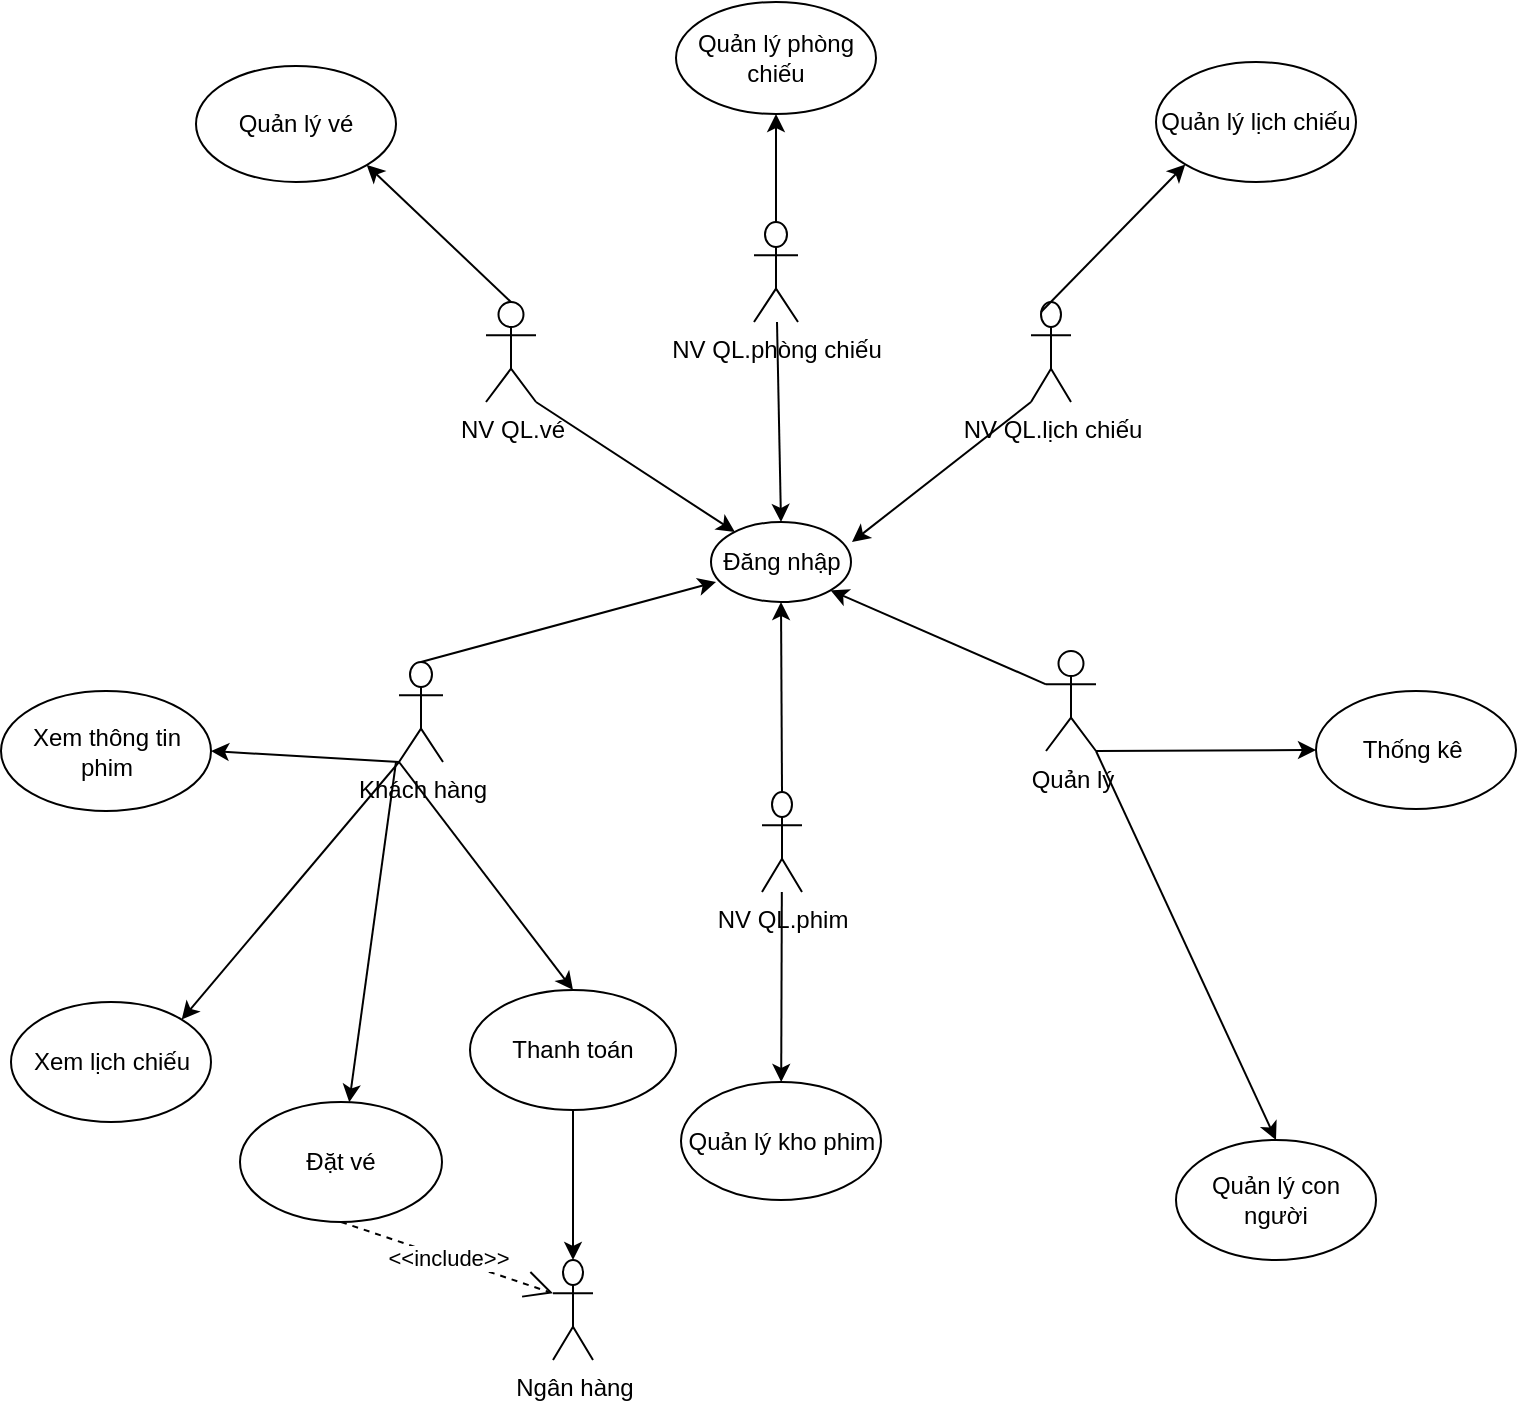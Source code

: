 <mxfile version="10.6.0" type="device"><diagram id="4j71kcNBQPuQ7bU35u-V" name="Page-1"><mxGraphModel dx="792" dy="450" grid="1" gridSize="10" guides="1" tooltips="1" connect="1" arrows="1" fold="1" page="1" pageScale="1" pageWidth="827" pageHeight="1169" math="0" shadow="0"><root><mxCell id="0"/><mxCell id="1" parent="0"/><mxCell id="J8LQusGur8QWoGwCyjbD-1" value="Đăng nhập" style="ellipse;whiteSpace=wrap;html=1;" parent="1" vertex="1"><mxGeometry x="367.5" y="320" width="70" height="40" as="geometry"/></mxCell><mxCell id="J8LQusGur8QWoGwCyjbD-2" value="NV QL.vé" style="shape=umlActor;verticalLabelPosition=bottom;labelBackgroundColor=#ffffff;verticalAlign=top;html=1;outlineConnect=0;" parent="1" vertex="1"><mxGeometry x="255" y="210" width="25" height="50" as="geometry"/></mxCell><mxCell id="J8LQusGur8QWoGwCyjbD-3" value="NV QL.phòng chiếu" style="shape=umlActor;verticalLabelPosition=bottom;labelBackgroundColor=#ffffff;verticalAlign=top;html=1;outlineConnect=0;" parent="1" vertex="1"><mxGeometry x="389" y="170" width="22" height="50" as="geometry"/></mxCell><mxCell id="J8LQusGur8QWoGwCyjbD-5" value="NV QL.lịch chiếu" style="shape=umlActor;verticalLabelPosition=bottom;labelBackgroundColor=#ffffff;verticalAlign=top;html=1;outlineConnect=0;" parent="1" vertex="1"><mxGeometry x="527.5" y="210" width="20" height="50" as="geometry"/></mxCell><mxCell id="J8LQusGur8QWoGwCyjbD-6" value="NV QL.phim" style="shape=umlActor;verticalLabelPosition=bottom;labelBackgroundColor=#ffffff;verticalAlign=top;html=1;outlineConnect=0;" parent="1" vertex="1"><mxGeometry x="393" y="455" width="20" height="50" as="geometry"/></mxCell><mxCell id="J8LQusGur8QWoGwCyjbD-7" value="Quản lý" style="shape=umlActor;verticalLabelPosition=bottom;labelBackgroundColor=#ffffff;verticalAlign=top;html=1;outlineConnect=0;" parent="1" vertex="1"><mxGeometry x="535" y="384.5" width="25" height="50" as="geometry"/></mxCell><mxCell id="J8LQusGur8QWoGwCyjbD-8" value="Khách hàng" style="shape=umlActor;verticalLabelPosition=bottom;labelBackgroundColor=#ffffff;verticalAlign=top;html=1;outlineConnect=0;" parent="1" vertex="1"><mxGeometry x="211.5" y="390" width="22" height="50" as="geometry"/></mxCell><mxCell id="J8LQusGur8QWoGwCyjbD-10" value="" style="endArrow=classic;html=1;exitX=1;exitY=1;exitDx=0;exitDy=0;exitPerimeter=0;" parent="1" source="J8LQusGur8QWoGwCyjbD-2" target="J8LQusGur8QWoGwCyjbD-1" edge="1"><mxGeometry width="50" height="50" relative="1" as="geometry"><mxPoint x="220" y="530" as="sourcePoint"/><mxPoint x="270" y="480" as="targetPoint"/></mxGeometry></mxCell><mxCell id="J8LQusGur8QWoGwCyjbD-12" value="" style="endArrow=classic;html=1;entryX=0.5;entryY=0;entryDx=0;entryDy=0;" parent="1" source="J8LQusGur8QWoGwCyjbD-3" target="J8LQusGur8QWoGwCyjbD-1" edge="1"><mxGeometry width="50" height="50" relative="1" as="geometry"><mxPoint x="220" y="530" as="sourcePoint"/><mxPoint x="270" y="480" as="targetPoint"/></mxGeometry></mxCell><mxCell id="J8LQusGur8QWoGwCyjbD-13" value="" style="endArrow=classic;html=1;exitX=0;exitY=1;exitDx=0;exitDy=0;exitPerimeter=0;entryX=1.007;entryY=0.25;entryDx=0;entryDy=0;entryPerimeter=0;" parent="1" source="J8LQusGur8QWoGwCyjbD-5" target="J8LQusGur8QWoGwCyjbD-1" edge="1"><mxGeometry width="50" height="50" relative="1" as="geometry"><mxPoint x="220" y="530" as="sourcePoint"/><mxPoint x="270" y="480" as="targetPoint"/></mxGeometry></mxCell><mxCell id="J8LQusGur8QWoGwCyjbD-14" value="" style="endArrow=classic;html=1;exitX=0.5;exitY=0;exitDx=0;exitDy=0;exitPerimeter=0;entryX=0.5;entryY=1;entryDx=0;entryDy=0;" parent="1" source="J8LQusGur8QWoGwCyjbD-6" target="J8LQusGur8QWoGwCyjbD-1" edge="1"><mxGeometry width="50" height="50" relative="1" as="geometry"><mxPoint x="220" y="530" as="sourcePoint"/><mxPoint x="270" y="480" as="targetPoint"/></mxGeometry></mxCell><mxCell id="J8LQusGur8QWoGwCyjbD-15" value="" style="endArrow=classic;html=1;exitX=0.5;exitY=0;exitDx=0;exitDy=0;exitPerimeter=0;entryX=0.036;entryY=0.75;entryDx=0;entryDy=0;entryPerimeter=0;" parent="1" source="J8LQusGur8QWoGwCyjbD-8" target="J8LQusGur8QWoGwCyjbD-1" edge="1"><mxGeometry width="50" height="50" relative="1" as="geometry"><mxPoint x="220" y="530" as="sourcePoint"/><mxPoint x="270" y="480" as="targetPoint"/></mxGeometry></mxCell><mxCell id="J8LQusGur8QWoGwCyjbD-16" value="" style="endArrow=classic;html=1;exitX=0;exitY=0.333;exitDx=0;exitDy=0;exitPerimeter=0;entryX=1;entryY=1;entryDx=0;entryDy=0;" parent="1" source="J8LQusGur8QWoGwCyjbD-7" target="J8LQusGur8QWoGwCyjbD-1" edge="1"><mxGeometry width="50" height="50" relative="1" as="geometry"><mxPoint x="220" y="530" as="sourcePoint"/><mxPoint x="270" y="480" as="targetPoint"/></mxGeometry></mxCell><mxCell id="J8LQusGur8QWoGwCyjbD-17" value="Quản lý vé" style="ellipse;whiteSpace=wrap;html=1;" parent="1" vertex="1"><mxGeometry x="110" y="92" width="100" height="58" as="geometry"/></mxCell><mxCell id="J8LQusGur8QWoGwCyjbD-18" value="Quản lý phòng chiếu" style="ellipse;whiteSpace=wrap;html=1;" parent="1" vertex="1"><mxGeometry x="350" y="60" width="100" height="56" as="geometry"/></mxCell><mxCell id="J8LQusGur8QWoGwCyjbD-19" value="Quản lý lịch chiếu" style="ellipse;whiteSpace=wrap;html=1;" parent="1" vertex="1"><mxGeometry x="590" y="90" width="100" height="60" as="geometry"/></mxCell><mxCell id="J8LQusGur8QWoGwCyjbD-20" value="Quản lý kho phim" style="ellipse;whiteSpace=wrap;html=1;" parent="1" vertex="1"><mxGeometry x="352.5" y="600" width="100" height="59" as="geometry"/></mxCell><mxCell id="J8LQusGur8QWoGwCyjbD-21" value="Xem thông tin phim" style="ellipse;whiteSpace=wrap;html=1;" parent="1" vertex="1"><mxGeometry x="12.5" y="404.5" width="105" height="60" as="geometry"/></mxCell><mxCell id="J8LQusGur8QWoGwCyjbD-22" value="Xem lịch chiếu" style="ellipse;whiteSpace=wrap;html=1;" parent="1" vertex="1"><mxGeometry x="17.5" y="560" width="100" height="60" as="geometry"/></mxCell><mxCell id="J8LQusGur8QWoGwCyjbD-23" value="Đặt vé" style="ellipse;whiteSpace=wrap;html=1;" parent="1" vertex="1"><mxGeometry x="132" y="610" width="101" height="60" as="geometry"/></mxCell><mxCell id="J8LQusGur8QWoGwCyjbD-26" value="Thống kê&amp;nbsp;" style="ellipse;whiteSpace=wrap;html=1;" parent="1" vertex="1"><mxGeometry x="670" y="404.5" width="100" height="59" as="geometry"/></mxCell><mxCell id="J8LQusGur8QWoGwCyjbD-27" value="" style="endArrow=classic;html=1;exitX=0.5;exitY=0;exitDx=0;exitDy=0;exitPerimeter=0;entryX=1;entryY=1;entryDx=0;entryDy=0;" parent="1" source="J8LQusGur8QWoGwCyjbD-2" target="J8LQusGur8QWoGwCyjbD-17" edge="1"><mxGeometry width="50" height="50" relative="1" as="geometry"><mxPoint x="120" y="260" as="sourcePoint"/><mxPoint x="170" y="210" as="targetPoint"/></mxGeometry></mxCell><mxCell id="J8LQusGur8QWoGwCyjbD-28" value="" style="endArrow=classic;html=1;exitX=0.5;exitY=0;exitDx=0;exitDy=0;exitPerimeter=0;entryX=0.5;entryY=1;entryDx=0;entryDy=0;" parent="1" source="J8LQusGur8QWoGwCyjbD-3" target="J8LQusGur8QWoGwCyjbD-18" edge="1"><mxGeometry width="50" height="50" relative="1" as="geometry"><mxPoint x="120" y="280" as="sourcePoint"/><mxPoint x="170" y="230" as="targetPoint"/></mxGeometry></mxCell><mxCell id="J8LQusGur8QWoGwCyjbD-29" value="" style="endArrow=classic;html=1;entryX=0;entryY=1;entryDx=0;entryDy=0;exitX=0.25;exitY=0.1;exitDx=0;exitDy=0;exitPerimeter=0;" parent="1" source="J8LQusGur8QWoGwCyjbD-5" target="J8LQusGur8QWoGwCyjbD-19" edge="1"><mxGeometry width="50" height="50" relative="1" as="geometry"><mxPoint x="590" y="170" as="sourcePoint"/><mxPoint x="640" y="120" as="targetPoint"/></mxGeometry></mxCell><mxCell id="J8LQusGur8QWoGwCyjbD-30" value="" style="endArrow=classic;html=1;" parent="1" source="J8LQusGur8QWoGwCyjbD-6" target="J8LQusGur8QWoGwCyjbD-20" edge="1"><mxGeometry width="50" height="50" relative="1" as="geometry"><mxPoint x="150" y="400" as="sourcePoint"/><mxPoint x="200" y="350" as="targetPoint"/></mxGeometry></mxCell><mxCell id="J8LQusGur8QWoGwCyjbD-31" value="" style="endArrow=classic;html=1;exitX=1;exitY=1;exitDx=0;exitDy=0;exitPerimeter=0;entryX=0;entryY=0.5;entryDx=0;entryDy=0;" parent="1" source="J8LQusGur8QWoGwCyjbD-7" target="J8LQusGur8QWoGwCyjbD-26" edge="1"><mxGeometry width="50" height="50" relative="1" as="geometry"><mxPoint x="590" y="400" as="sourcePoint"/><mxPoint x="640" y="350" as="targetPoint"/></mxGeometry></mxCell><mxCell id="J8LQusGur8QWoGwCyjbD-32" value="" style="endArrow=classic;html=1;exitX=1;exitY=1;exitDx=0;exitDy=0;exitPerimeter=0;entryX=0.5;entryY=0;entryDx=0;entryDy=0;" parent="1" source="J8LQusGur8QWoGwCyjbD-7" target="NXGoaKt8am8AGnAa43dB-1" edge="1"><mxGeometry width="50" height="50" relative="1" as="geometry"><mxPoint x="530" y="550" as="sourcePoint"/><mxPoint x="605" y="589" as="targetPoint"/></mxGeometry></mxCell><mxCell id="J8LQusGur8QWoGwCyjbD-34" value="" style="endArrow=classic;html=1;exitX=0;exitY=1;exitDx=0;exitDy=0;exitPerimeter=0;entryX=0.5;entryY=0;entryDx=0;entryDy=0;" parent="1" source="J8LQusGur8QWoGwCyjbD-8" target="oD87OlcHAgIF5yqg6pcU-2" edge="1"><mxGeometry width="50" height="50" relative="1" as="geometry"><mxPoint x="290" y="630" as="sourcePoint"/><mxPoint x="340" y="580" as="targetPoint"/></mxGeometry></mxCell><mxCell id="J8LQusGur8QWoGwCyjbD-35" value="" style="endArrow=classic;html=1;exitX=0;exitY=1;exitDx=0;exitDy=0;exitPerimeter=0;entryX=1;entryY=0;entryDx=0;entryDy=0;" parent="1" source="J8LQusGur8QWoGwCyjbD-8" target="J8LQusGur8QWoGwCyjbD-22" edge="1"><mxGeometry width="50" height="50" relative="1" as="geometry"><mxPoint x="260" y="610" as="sourcePoint"/><mxPoint x="310" y="560" as="targetPoint"/></mxGeometry></mxCell><mxCell id="J8LQusGur8QWoGwCyjbD-36" value="" style="endArrow=classic;html=1;exitX=0;exitY=1;exitDx=0;exitDy=0;exitPerimeter=0;entryX=1;entryY=0.5;entryDx=0;entryDy=0;" parent="1" source="J8LQusGur8QWoGwCyjbD-8" target="J8LQusGur8QWoGwCyjbD-21" edge="1"><mxGeometry width="50" height="50" relative="1" as="geometry"><mxPoint x="240" y="550" as="sourcePoint"/><mxPoint x="290" y="500" as="targetPoint"/></mxGeometry></mxCell><mxCell id="NXGoaKt8am8AGnAa43dB-1" value="&lt;font style=&quot;vertical-align: inherit&quot;&gt;&lt;font style=&quot;vertical-align: inherit&quot;&gt;Quản lý con người&lt;/font&gt;&lt;/font&gt;" style="ellipse;whiteSpace=wrap;html=1;" parent="1" vertex="1"><mxGeometry x="600" y="629" width="100" height="60" as="geometry"/></mxCell><mxCell id="oD87OlcHAgIF5yqg6pcU-5" value="" style="edgeStyle=orthogonalEdgeStyle;rounded=0;orthogonalLoop=1;jettySize=auto;html=1;" edge="1" parent="1" source="oD87OlcHAgIF5yqg6pcU-2" target="oD87OlcHAgIF5yqg6pcU-3"><mxGeometry relative="1" as="geometry"/></mxCell><mxCell id="oD87OlcHAgIF5yqg6pcU-2" value="Thanh toán" style="ellipse;whiteSpace=wrap;html=1;" vertex="1" parent="1"><mxGeometry x="247" y="554" width="103" height="60" as="geometry"/></mxCell><mxCell id="oD87OlcHAgIF5yqg6pcU-3" value="Ngân hàng" style="shape=umlActor;verticalLabelPosition=bottom;labelBackgroundColor=#ffffff;verticalAlign=top;html=1;outlineConnect=0;" vertex="1" parent="1"><mxGeometry x="288.5" y="689" width="20" height="50" as="geometry"/></mxCell><mxCell id="oD87OlcHAgIF5yqg6pcU-7" value="" style="endArrow=classic;html=1;" edge="1" parent="1" target="J8LQusGur8QWoGwCyjbD-23"><mxGeometry width="50" height="50" relative="1" as="geometry"><mxPoint x="210" y="440" as="sourcePoint"/><mxPoint x="100" y="710" as="targetPoint"/></mxGeometry></mxCell><mxCell id="oD87OlcHAgIF5yqg6pcU-8" value="&amp;lt;&amp;lt;include&amp;gt;&amp;gt;" style="endArrow=open;endSize=12;dashed=1;html=1;exitX=0.5;exitY=1;exitDx=0;exitDy=0;entryX=0;entryY=0.333;entryDx=0;entryDy=0;entryPerimeter=0;" edge="1" parent="1" source="J8LQusGur8QWoGwCyjbD-23" target="oD87OlcHAgIF5yqg6pcU-3"><mxGeometry width="160" relative="1" as="geometry"><mxPoint x="10" y="780" as="sourcePoint"/><mxPoint x="170" y="780" as="targetPoint"/></mxGeometry></mxCell></root></mxGraphModel></diagram></mxfile>